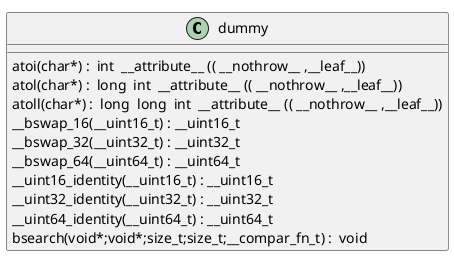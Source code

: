@startuml
!pragma layout smetana
class dummy {
atoi(char*) :  int  __attribute__ (( __nothrow__ ,__leaf__)) [[[./../../.././qc/apps/lib/app_params.c.html#503]]]
atol(char*) :  long  int  __attribute__ (( __nothrow__ ,__leaf__)) [[[./../../.././qc/apps/lib/app_params.c.html#508]]]
atoll(char*) :  long  long  int  __attribute__ (( __nothrow__ ,__leaf__)) [[[./../../.././qc/apps/lib/app_params.c.html#515]]]
__bswap_16(__uint16_t) : __uint16_t [[[./../../.././qc/apps/lib/app_params.c.html#677]]]
__bswap_32(__uint32_t) : __uint32_t [[[./../../.././qc/apps/lib/app_params.c.html#692]]]
__bswap_64(__uint64_t) : __uint64_t [[[./../../.././qc/apps/lib/app_params.c.html#702]]]
__uint16_identity(__uint16_t) : __uint16_t [[[./../../.././qc/apps/lib/app_params.c.html#714]]]
__uint32_identity(__uint32_t) : __uint32_t [[[./../../.././qc/apps/lib/app_params.c.html#720]]]
__uint64_identity(__uint64_t) : __uint64_t [[[./../../.././qc/apps/lib/app_params.c.html#726]]]
bsearch(void*;void*;size_t;size_t;__compar_fn_t) :  void  [[[./../../.././qc/apps/lib/app_params.c.html#1394]]]
} 
@enduml
